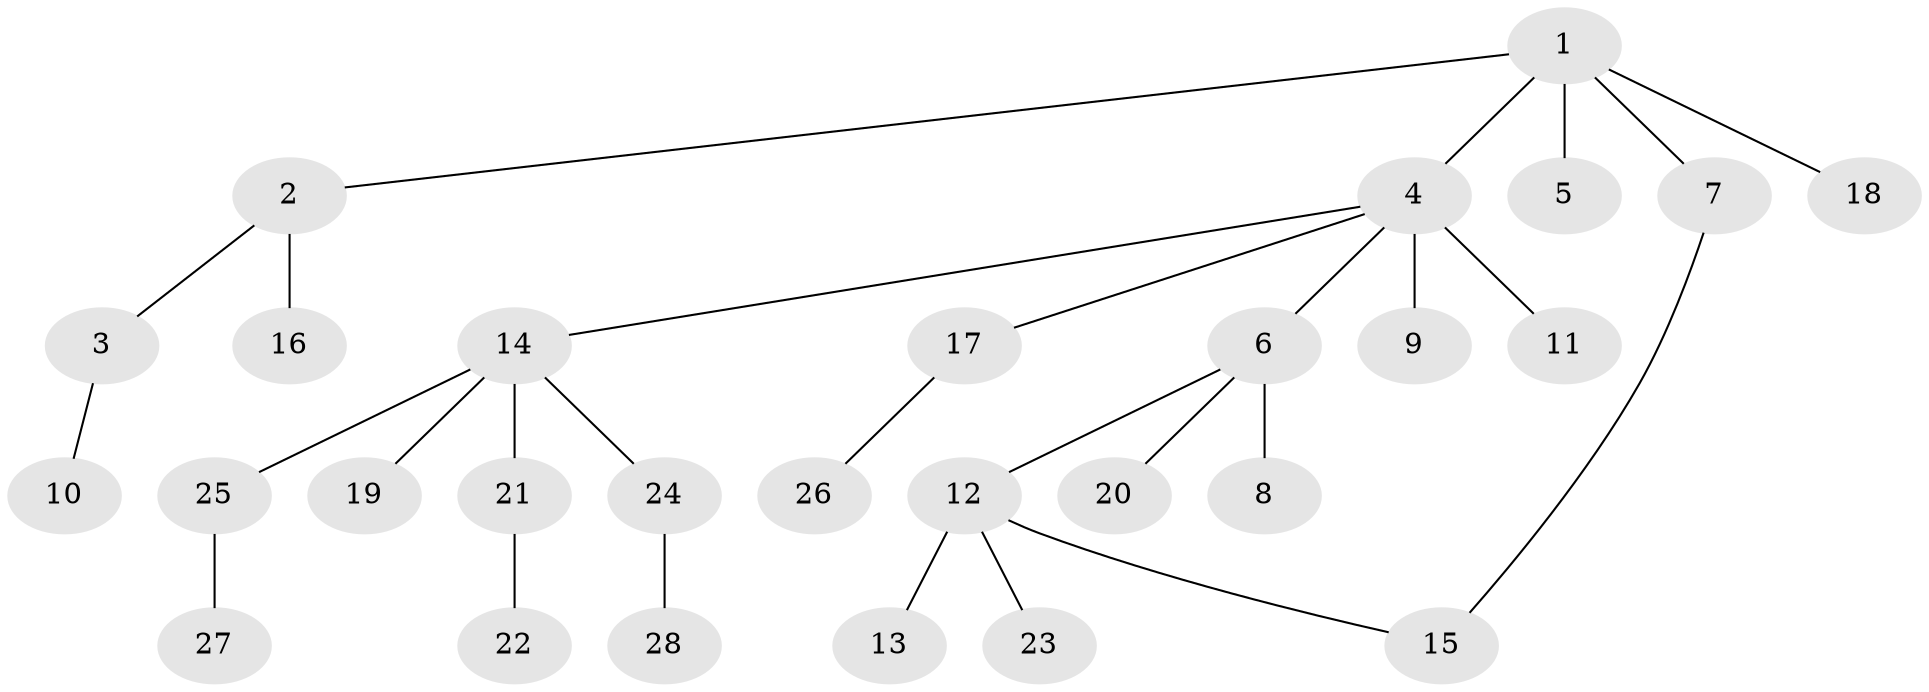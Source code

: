 // original degree distribution, {6: 0.03636363636363636, 4: 0.01818181818181818, 3: 0.10909090909090909, 11: 0.03636363636363636, 1: 0.6727272727272727, 2: 0.10909090909090909, 5: 0.01818181818181818}
// Generated by graph-tools (version 1.1) at 2025/35/03/09/25 02:35:44]
// undirected, 28 vertices, 28 edges
graph export_dot {
graph [start="1"]
  node [color=gray90,style=filled];
  1;
  2;
  3;
  4;
  5;
  6;
  7;
  8;
  9;
  10;
  11;
  12;
  13;
  14;
  15;
  16;
  17;
  18;
  19;
  20;
  21;
  22;
  23;
  24;
  25;
  26;
  27;
  28;
  1 -- 2 [weight=1.0];
  1 -- 4 [weight=1.0];
  1 -- 5 [weight=1.0];
  1 -- 7 [weight=1.0];
  1 -- 18 [weight=1.0];
  2 -- 3 [weight=1.0];
  2 -- 16 [weight=1.0];
  3 -- 10 [weight=1.0];
  4 -- 6 [weight=1.0];
  4 -- 9 [weight=5.0];
  4 -- 11 [weight=1.0];
  4 -- 14 [weight=1.0];
  4 -- 17 [weight=1.0];
  6 -- 8 [weight=7.0];
  6 -- 12 [weight=1.0];
  6 -- 20 [weight=1.0];
  7 -- 15 [weight=1.0];
  12 -- 13 [weight=1.0];
  12 -- 15 [weight=1.0];
  12 -- 23 [weight=1.0];
  14 -- 19 [weight=1.0];
  14 -- 21 [weight=1.0];
  14 -- 24 [weight=1.0];
  14 -- 25 [weight=1.0];
  17 -- 26 [weight=1.0];
  21 -- 22 [weight=1.0];
  24 -- 28 [weight=1.0];
  25 -- 27 [weight=1.0];
}
